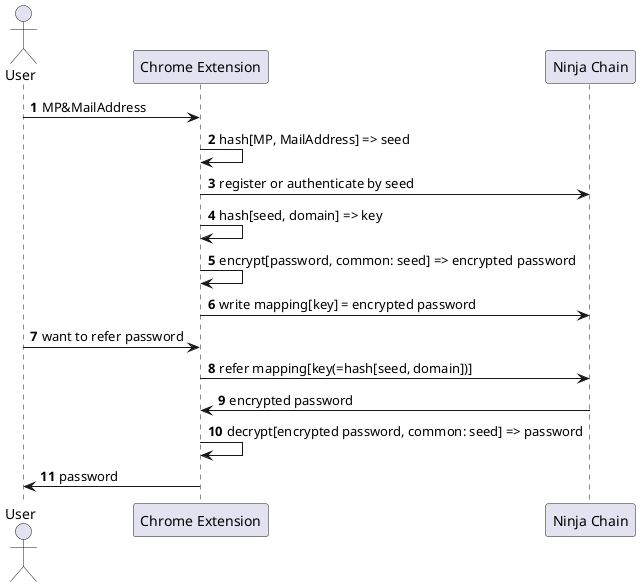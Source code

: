 @startuml

autonumber
actor User
participant "Chrome Extension" as A
participant "Ninja Chain" as B
User -> A: MP&MailAddress
A -> A: hash[MP, MailAddress] => seed
A -> B: register or authenticate by seed
A -> A: hash[seed, domain] => key
A -> A: encrypt[password, common: seed] => encrypted password
A -> B: write mapping[key] = encrypted password
User -> A: want to refer password
A -> B: refer mapping[key(=hash[seed, domain])]
B -> A: encrypted password
A -> A: decrypt[encrypted password, common: seed] => password
A -> User: password
@enduml
